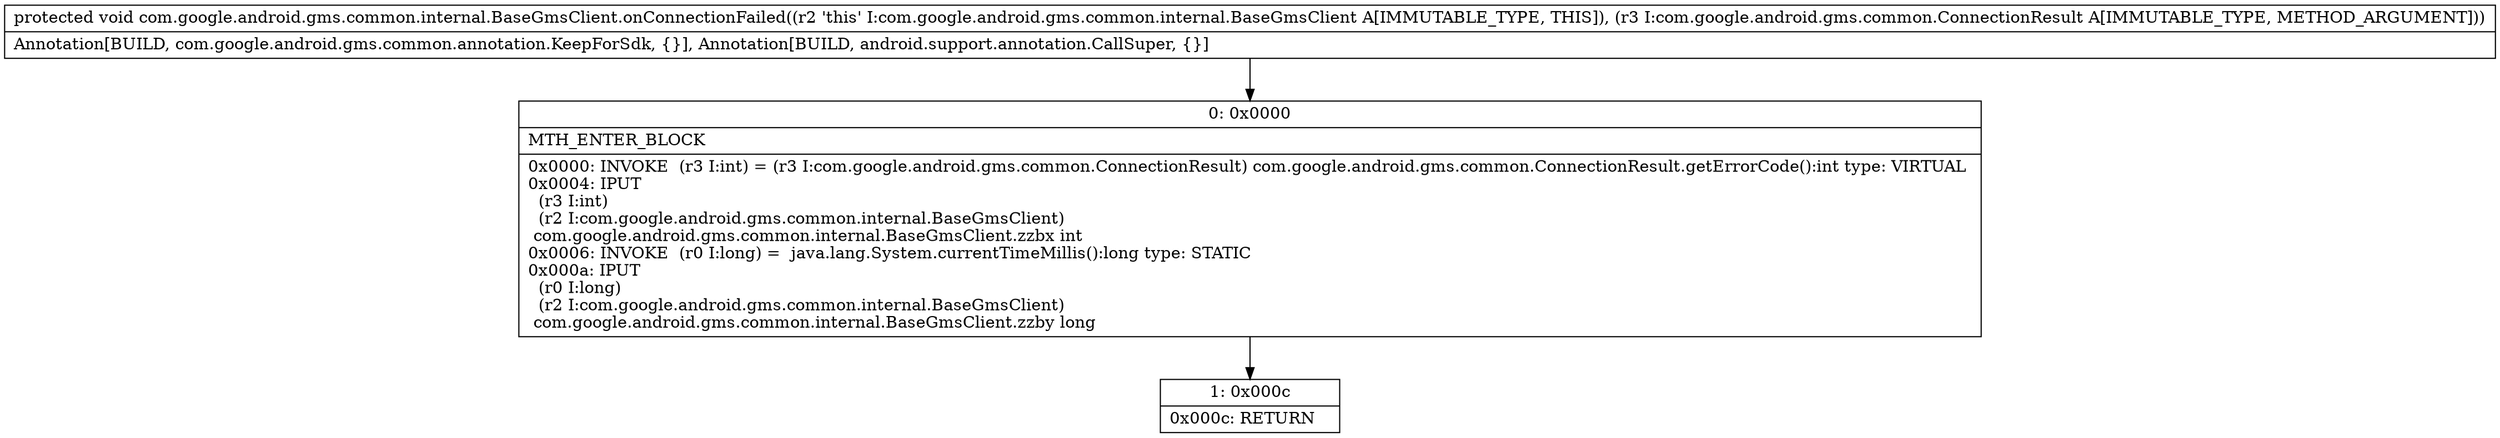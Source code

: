 digraph "CFG forcom.google.android.gms.common.internal.BaseGmsClient.onConnectionFailed(Lcom\/google\/android\/gms\/common\/ConnectionResult;)V" {
Node_0 [shape=record,label="{0\:\ 0x0000|MTH_ENTER_BLOCK\l|0x0000: INVOKE  (r3 I:int) = (r3 I:com.google.android.gms.common.ConnectionResult) com.google.android.gms.common.ConnectionResult.getErrorCode():int type: VIRTUAL \l0x0004: IPUT  \l  (r3 I:int)\l  (r2 I:com.google.android.gms.common.internal.BaseGmsClient)\l com.google.android.gms.common.internal.BaseGmsClient.zzbx int \l0x0006: INVOKE  (r0 I:long) =  java.lang.System.currentTimeMillis():long type: STATIC \l0x000a: IPUT  \l  (r0 I:long)\l  (r2 I:com.google.android.gms.common.internal.BaseGmsClient)\l com.google.android.gms.common.internal.BaseGmsClient.zzby long \l}"];
Node_1 [shape=record,label="{1\:\ 0x000c|0x000c: RETURN   \l}"];
MethodNode[shape=record,label="{protected void com.google.android.gms.common.internal.BaseGmsClient.onConnectionFailed((r2 'this' I:com.google.android.gms.common.internal.BaseGmsClient A[IMMUTABLE_TYPE, THIS]), (r3 I:com.google.android.gms.common.ConnectionResult A[IMMUTABLE_TYPE, METHOD_ARGUMENT]))  | Annotation[BUILD, com.google.android.gms.common.annotation.KeepForSdk, \{\}], Annotation[BUILD, android.support.annotation.CallSuper, \{\}]\l}"];
MethodNode -> Node_0;
Node_0 -> Node_1;
}

